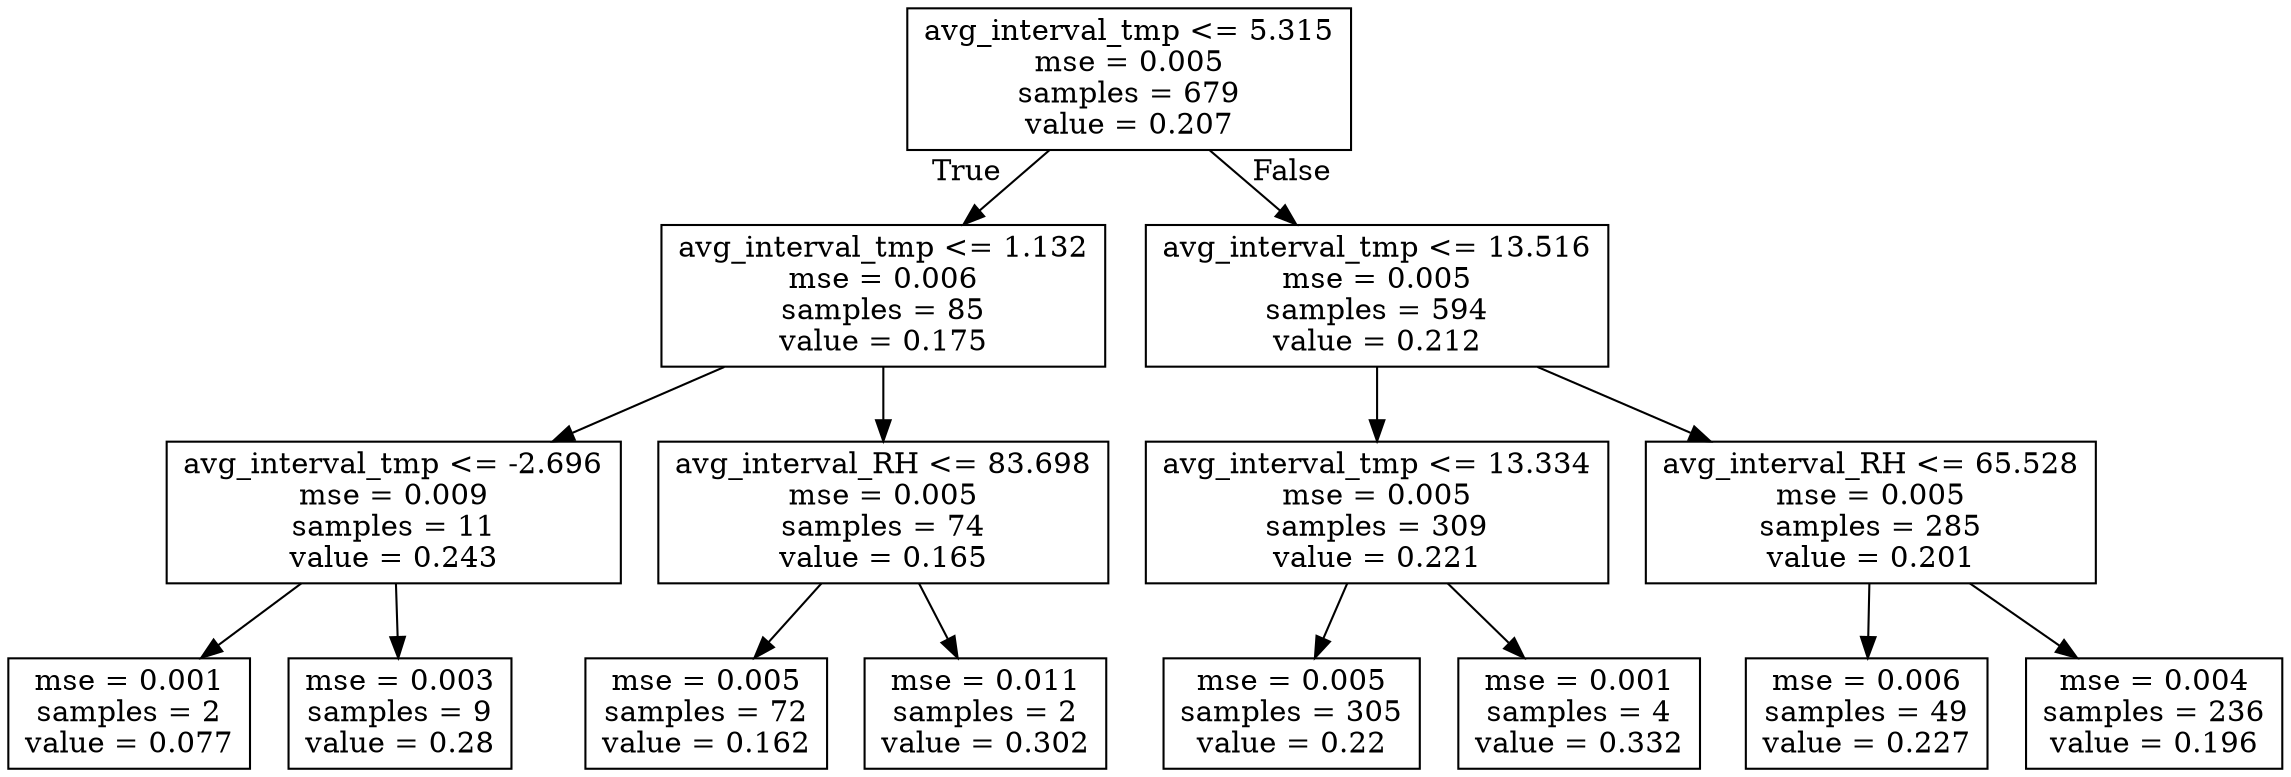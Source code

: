 digraph Tree {
node [shape=box] ;
0 [label="avg_interval_tmp <= 5.315\nmse = 0.005\nsamples = 679\nvalue = 0.207"] ;
1 [label="avg_interval_tmp <= 1.132\nmse = 0.006\nsamples = 85\nvalue = 0.175"] ;
0 -> 1 [labeldistance=2.5, labelangle=45, headlabel="True"] ;
2 [label="avg_interval_tmp <= -2.696\nmse = 0.009\nsamples = 11\nvalue = 0.243"] ;
1 -> 2 ;
3 [label="mse = 0.001\nsamples = 2\nvalue = 0.077"] ;
2 -> 3 ;
4 [label="mse = 0.003\nsamples = 9\nvalue = 0.28"] ;
2 -> 4 ;
5 [label="avg_interval_RH <= 83.698\nmse = 0.005\nsamples = 74\nvalue = 0.165"] ;
1 -> 5 ;
6 [label="mse = 0.005\nsamples = 72\nvalue = 0.162"] ;
5 -> 6 ;
7 [label="mse = 0.011\nsamples = 2\nvalue = 0.302"] ;
5 -> 7 ;
8 [label="avg_interval_tmp <= 13.516\nmse = 0.005\nsamples = 594\nvalue = 0.212"] ;
0 -> 8 [labeldistance=2.5, labelangle=-45, headlabel="False"] ;
9 [label="avg_interval_tmp <= 13.334\nmse = 0.005\nsamples = 309\nvalue = 0.221"] ;
8 -> 9 ;
10 [label="mse = 0.005\nsamples = 305\nvalue = 0.22"] ;
9 -> 10 ;
11 [label="mse = 0.001\nsamples = 4\nvalue = 0.332"] ;
9 -> 11 ;
12 [label="avg_interval_RH <= 65.528\nmse = 0.005\nsamples = 285\nvalue = 0.201"] ;
8 -> 12 ;
13 [label="mse = 0.006\nsamples = 49\nvalue = 0.227"] ;
12 -> 13 ;
14 [label="mse = 0.004\nsamples = 236\nvalue = 0.196"] ;
12 -> 14 ;
}